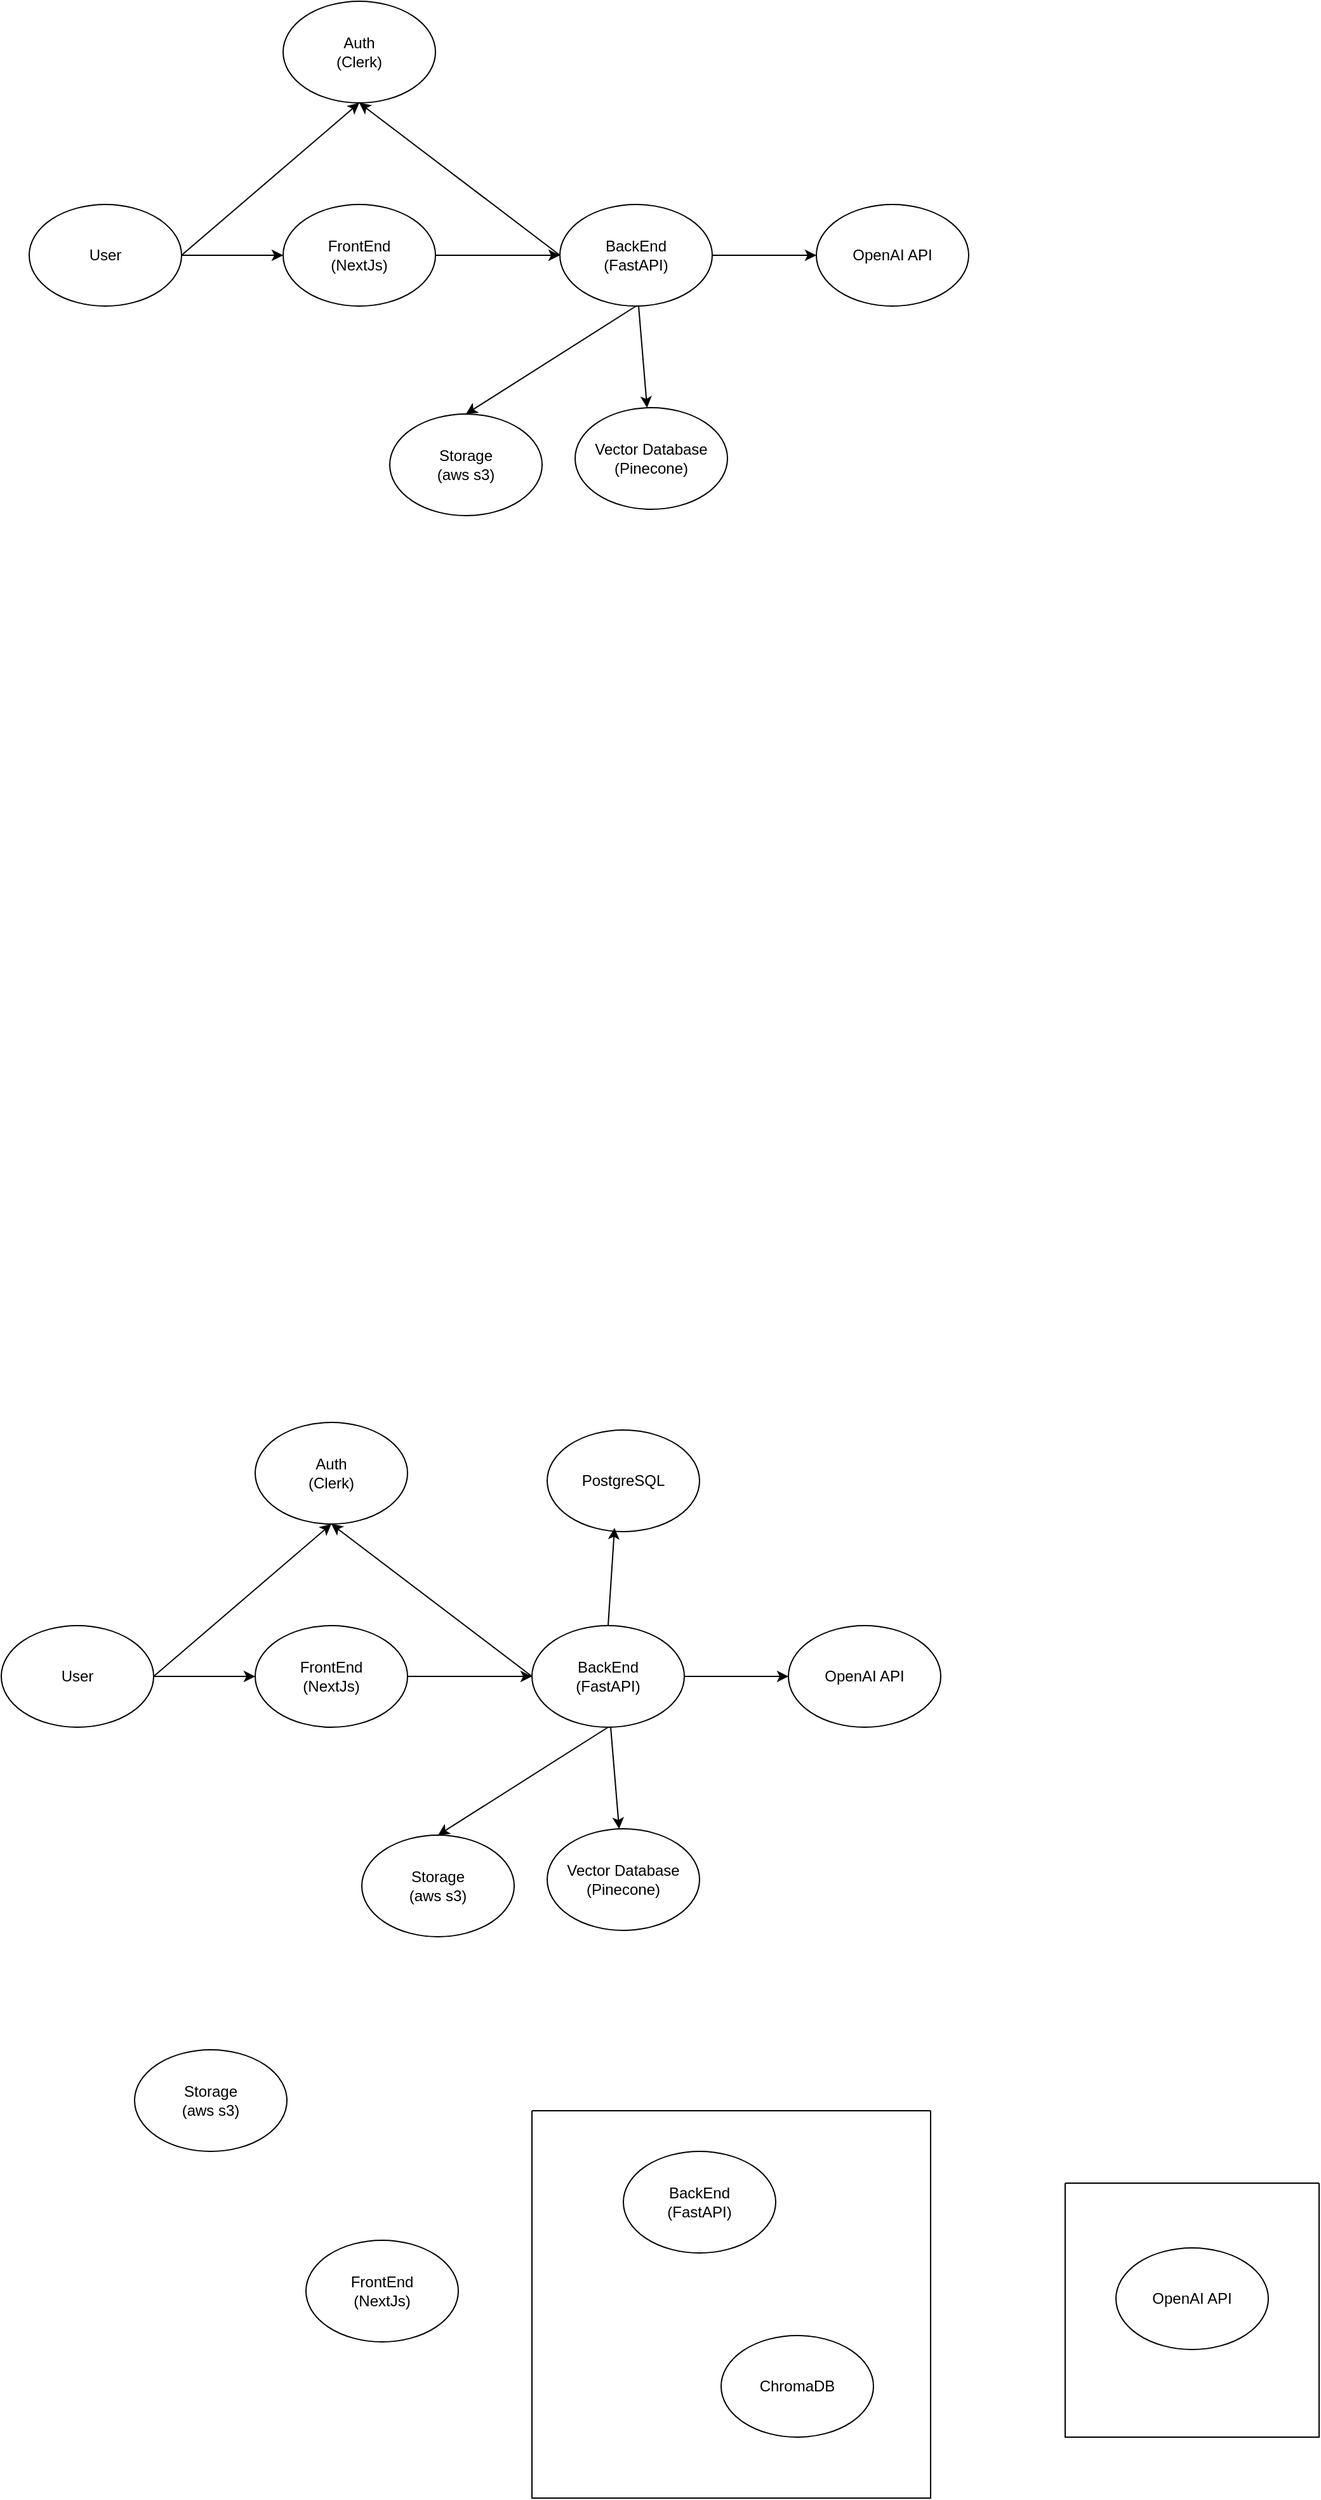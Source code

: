 <mxfile version="26.0.4">
  <diagram name="Page-1" id="yDXGCuGoEaqL-VErvjSq">
    <mxGraphModel dx="1242" dy="832" grid="0" gridSize="10" guides="1" tooltips="1" connect="1" arrows="1" fold="1" page="1" pageScale="1" pageWidth="827" pageHeight="1169" math="0" shadow="0">
      <root>
        <mxCell id="0" />
        <mxCell id="1" parent="0" />
        <mxCell id="OauRLrOld_A3xyYv3yS7-1" value="BackEnd&lt;div&gt;(FastAPI)&lt;/div&gt;" style="ellipse;whiteSpace=wrap;html=1;" vertex="1" parent="1">
          <mxGeometry x="488" y="340" width="120" height="80" as="geometry" />
        </mxCell>
        <mxCell id="OauRLrOld_A3xyYv3yS7-2" value="FrontEnd&lt;div&gt;(NextJs)&lt;/div&gt;" style="ellipse;whiteSpace=wrap;html=1;" vertex="1" parent="1">
          <mxGeometry x="270" y="340" width="120" height="80" as="geometry" />
        </mxCell>
        <mxCell id="OauRLrOld_A3xyYv3yS7-3" value="User" style="ellipse;whiteSpace=wrap;html=1;" vertex="1" parent="1">
          <mxGeometry x="70" y="340" width="120" height="80" as="geometry" />
        </mxCell>
        <mxCell id="OauRLrOld_A3xyYv3yS7-4" value="Auth&lt;div&gt;(Clerk)&lt;/div&gt;" style="ellipse;whiteSpace=wrap;html=1;" vertex="1" parent="1">
          <mxGeometry x="270" y="180" width="120" height="80" as="geometry" />
        </mxCell>
        <mxCell id="OauRLrOld_A3xyYv3yS7-5" value="Vector Database&lt;div&gt;(Pinecone)&lt;/div&gt;" style="ellipse;whiteSpace=wrap;html=1;" vertex="1" parent="1">
          <mxGeometry x="500" y="500" width="120" height="80" as="geometry" />
        </mxCell>
        <mxCell id="OauRLrOld_A3xyYv3yS7-6" value="Storage&lt;div&gt;&lt;span style=&quot;background-color: transparent; color: light-dark(rgb(0, 0, 0), rgb(255, 255, 255));&quot;&gt;(aws s3)&lt;/span&gt;&lt;/div&gt;" style="ellipse;whiteSpace=wrap;html=1;" vertex="1" parent="1">
          <mxGeometry x="354" y="505" width="120" height="80" as="geometry" />
        </mxCell>
        <mxCell id="OauRLrOld_A3xyYv3yS7-7" value="OpenAI API" style="ellipse;whiteSpace=wrap;html=1;" vertex="1" parent="1">
          <mxGeometry x="690" y="340" width="120" height="80" as="geometry" />
        </mxCell>
        <mxCell id="OauRLrOld_A3xyYv3yS7-8" value="" style="endArrow=classic;html=1;rounded=0;exitX=1;exitY=0.5;exitDx=0;exitDy=0;entryX=0;entryY=0.5;entryDx=0;entryDy=0;" edge="1" parent="1" source="OauRLrOld_A3xyYv3yS7-3" target="OauRLrOld_A3xyYv3yS7-2">
          <mxGeometry width="50" height="50" relative="1" as="geometry">
            <mxPoint x="190" y="480" as="sourcePoint" />
            <mxPoint x="240" y="430" as="targetPoint" />
          </mxGeometry>
        </mxCell>
        <mxCell id="OauRLrOld_A3xyYv3yS7-9" value="" style="endArrow=classic;html=1;rounded=0;exitX=1;exitY=0.5;exitDx=0;exitDy=0;entryX=0.5;entryY=1;entryDx=0;entryDy=0;" edge="1" parent="1" source="OauRLrOld_A3xyYv3yS7-3" target="OauRLrOld_A3xyYv3yS7-4">
          <mxGeometry width="50" height="50" relative="1" as="geometry">
            <mxPoint x="200" y="390" as="sourcePoint" />
            <mxPoint x="280" y="390" as="targetPoint" />
          </mxGeometry>
        </mxCell>
        <mxCell id="OauRLrOld_A3xyYv3yS7-10" value="" style="endArrow=classic;html=1;rounded=0;exitX=1;exitY=0.5;exitDx=0;exitDy=0;entryX=0;entryY=0.5;entryDx=0;entryDy=0;" edge="1" parent="1" source="OauRLrOld_A3xyYv3yS7-2" target="OauRLrOld_A3xyYv3yS7-1">
          <mxGeometry width="50" height="50" relative="1" as="geometry">
            <mxPoint x="200" y="390" as="sourcePoint" />
            <mxPoint x="280" y="390" as="targetPoint" />
          </mxGeometry>
        </mxCell>
        <mxCell id="OauRLrOld_A3xyYv3yS7-11" value="" style="endArrow=classic;html=1;rounded=0;exitX=0;exitY=0.5;exitDx=0;exitDy=0;entryX=0.5;entryY=1;entryDx=0;entryDy=0;" edge="1" parent="1" source="OauRLrOld_A3xyYv3yS7-1" target="OauRLrOld_A3xyYv3yS7-4">
          <mxGeometry width="50" height="50" relative="1" as="geometry">
            <mxPoint x="200" y="390" as="sourcePoint" />
            <mxPoint x="280" y="230" as="targetPoint" />
          </mxGeometry>
        </mxCell>
        <mxCell id="OauRLrOld_A3xyYv3yS7-12" value="" style="endArrow=classic;html=1;rounded=0;exitX=1;exitY=0.5;exitDx=0;exitDy=0;entryX=0;entryY=0.5;entryDx=0;entryDy=0;" edge="1" parent="1" source="OauRLrOld_A3xyYv3yS7-1" target="OauRLrOld_A3xyYv3yS7-7">
          <mxGeometry width="50" height="50" relative="1" as="geometry">
            <mxPoint x="400" y="390" as="sourcePoint" />
            <mxPoint x="500" y="390" as="targetPoint" />
          </mxGeometry>
        </mxCell>
        <mxCell id="OauRLrOld_A3xyYv3yS7-13" value="" style="endArrow=classic;html=1;rounded=0;exitX=0.5;exitY=1;exitDx=0;exitDy=0;entryX=0.5;entryY=0;entryDx=0;entryDy=0;" edge="1" parent="1" source="OauRLrOld_A3xyYv3yS7-1" target="OauRLrOld_A3xyYv3yS7-6">
          <mxGeometry width="50" height="50" relative="1" as="geometry">
            <mxPoint x="390" y="490" as="sourcePoint" />
            <mxPoint x="440" y="440" as="targetPoint" />
          </mxGeometry>
        </mxCell>
        <mxCell id="OauRLrOld_A3xyYv3yS7-14" value="" style="endArrow=classic;html=1;rounded=0;" edge="1" parent="1" target="OauRLrOld_A3xyYv3yS7-5">
          <mxGeometry width="50" height="50" relative="1" as="geometry">
            <mxPoint x="550" y="420" as="sourcePoint" />
            <mxPoint x="424" y="515" as="targetPoint" />
          </mxGeometry>
        </mxCell>
        <mxCell id="OauRLrOld_A3xyYv3yS7-15" value="BackEnd&lt;div&gt;(FastAPI)&lt;/div&gt;" style="ellipse;whiteSpace=wrap;html=1;" vertex="1" parent="1">
          <mxGeometry x="466" y="1459" width="120" height="80" as="geometry" />
        </mxCell>
        <mxCell id="OauRLrOld_A3xyYv3yS7-16" value="FrontEnd&lt;div&gt;(NextJs)&lt;/div&gt;" style="ellipse;whiteSpace=wrap;html=1;" vertex="1" parent="1">
          <mxGeometry x="248" y="1459" width="120" height="80" as="geometry" />
        </mxCell>
        <mxCell id="OauRLrOld_A3xyYv3yS7-17" value="User" style="ellipse;whiteSpace=wrap;html=1;" vertex="1" parent="1">
          <mxGeometry x="48" y="1459" width="120" height="80" as="geometry" />
        </mxCell>
        <mxCell id="OauRLrOld_A3xyYv3yS7-18" value="Auth&lt;div&gt;(Clerk)&lt;/div&gt;" style="ellipse;whiteSpace=wrap;html=1;" vertex="1" parent="1">
          <mxGeometry x="248" y="1299" width="120" height="80" as="geometry" />
        </mxCell>
        <mxCell id="OauRLrOld_A3xyYv3yS7-19" value="Vector Database&lt;div&gt;(Pinecone)&lt;/div&gt;" style="ellipse;whiteSpace=wrap;html=1;" vertex="1" parent="1">
          <mxGeometry x="478" y="1619" width="120" height="80" as="geometry" />
        </mxCell>
        <mxCell id="OauRLrOld_A3xyYv3yS7-20" value="Storage&lt;div&gt;&lt;span style=&quot;background-color: transparent; color: light-dark(rgb(0, 0, 0), rgb(255, 255, 255));&quot;&gt;(aws s3)&lt;/span&gt;&lt;/div&gt;" style="ellipse;whiteSpace=wrap;html=1;" vertex="1" parent="1">
          <mxGeometry x="332" y="1624" width="120" height="80" as="geometry" />
        </mxCell>
        <mxCell id="OauRLrOld_A3xyYv3yS7-21" value="OpenAI API" style="ellipse;whiteSpace=wrap;html=1;" vertex="1" parent="1">
          <mxGeometry x="668" y="1459" width="120" height="80" as="geometry" />
        </mxCell>
        <mxCell id="OauRLrOld_A3xyYv3yS7-22" value="" style="endArrow=classic;html=1;rounded=0;exitX=1;exitY=0.5;exitDx=0;exitDy=0;entryX=0;entryY=0.5;entryDx=0;entryDy=0;" edge="1" parent="1" source="OauRLrOld_A3xyYv3yS7-17" target="OauRLrOld_A3xyYv3yS7-16">
          <mxGeometry width="50" height="50" relative="1" as="geometry">
            <mxPoint x="168" y="1599" as="sourcePoint" />
            <mxPoint x="218" y="1549" as="targetPoint" />
          </mxGeometry>
        </mxCell>
        <mxCell id="OauRLrOld_A3xyYv3yS7-23" value="" style="endArrow=classic;html=1;rounded=0;exitX=1;exitY=0.5;exitDx=0;exitDy=0;entryX=0.5;entryY=1;entryDx=0;entryDy=0;" edge="1" parent="1" source="OauRLrOld_A3xyYv3yS7-17" target="OauRLrOld_A3xyYv3yS7-18">
          <mxGeometry width="50" height="50" relative="1" as="geometry">
            <mxPoint x="178" y="1509" as="sourcePoint" />
            <mxPoint x="258" y="1509" as="targetPoint" />
          </mxGeometry>
        </mxCell>
        <mxCell id="OauRLrOld_A3xyYv3yS7-24" value="" style="endArrow=classic;html=1;rounded=0;exitX=1;exitY=0.5;exitDx=0;exitDy=0;entryX=0;entryY=0.5;entryDx=0;entryDy=0;" edge="1" parent="1" source="OauRLrOld_A3xyYv3yS7-16" target="OauRLrOld_A3xyYv3yS7-15">
          <mxGeometry width="50" height="50" relative="1" as="geometry">
            <mxPoint x="178" y="1509" as="sourcePoint" />
            <mxPoint x="258" y="1509" as="targetPoint" />
          </mxGeometry>
        </mxCell>
        <mxCell id="OauRLrOld_A3xyYv3yS7-25" value="" style="endArrow=classic;html=1;rounded=0;exitX=0;exitY=0.5;exitDx=0;exitDy=0;entryX=0.5;entryY=1;entryDx=0;entryDy=0;" edge="1" parent="1" source="OauRLrOld_A3xyYv3yS7-15" target="OauRLrOld_A3xyYv3yS7-18">
          <mxGeometry width="50" height="50" relative="1" as="geometry">
            <mxPoint x="178" y="1509" as="sourcePoint" />
            <mxPoint x="258" y="1349" as="targetPoint" />
          </mxGeometry>
        </mxCell>
        <mxCell id="OauRLrOld_A3xyYv3yS7-26" value="" style="endArrow=classic;html=1;rounded=0;exitX=1;exitY=0.5;exitDx=0;exitDy=0;entryX=0;entryY=0.5;entryDx=0;entryDy=0;" edge="1" parent="1" source="OauRLrOld_A3xyYv3yS7-15" target="OauRLrOld_A3xyYv3yS7-21">
          <mxGeometry width="50" height="50" relative="1" as="geometry">
            <mxPoint x="378" y="1509" as="sourcePoint" />
            <mxPoint x="478" y="1509" as="targetPoint" />
          </mxGeometry>
        </mxCell>
        <mxCell id="OauRLrOld_A3xyYv3yS7-27" value="" style="endArrow=classic;html=1;rounded=0;exitX=0.5;exitY=1;exitDx=0;exitDy=0;entryX=0.5;entryY=0;entryDx=0;entryDy=0;" edge="1" parent="1" source="OauRLrOld_A3xyYv3yS7-15" target="OauRLrOld_A3xyYv3yS7-20">
          <mxGeometry width="50" height="50" relative="1" as="geometry">
            <mxPoint x="368" y="1609" as="sourcePoint" />
            <mxPoint x="418" y="1559" as="targetPoint" />
          </mxGeometry>
        </mxCell>
        <mxCell id="OauRLrOld_A3xyYv3yS7-28" value="" style="endArrow=classic;html=1;rounded=0;" edge="1" parent="1" target="OauRLrOld_A3xyYv3yS7-19">
          <mxGeometry width="50" height="50" relative="1" as="geometry">
            <mxPoint x="528" y="1539" as="sourcePoint" />
            <mxPoint x="402" y="1634" as="targetPoint" />
          </mxGeometry>
        </mxCell>
        <mxCell id="OauRLrOld_A3xyYv3yS7-29" value="" style="swimlane;startSize=0;" vertex="1" parent="1">
          <mxGeometry x="886" y="1898" width="200" height="200" as="geometry" />
        </mxCell>
        <mxCell id="OauRLrOld_A3xyYv3yS7-30" value="OpenAI API" style="ellipse;whiteSpace=wrap;html=1;" vertex="1" parent="OauRLrOld_A3xyYv3yS7-29">
          <mxGeometry x="40" y="51" width="120" height="80" as="geometry" />
        </mxCell>
        <mxCell id="OauRLrOld_A3xyYv3yS7-31" value="" style="swimlane;startSize=0;" vertex="1" parent="1">
          <mxGeometry x="466" y="1841" width="314" height="305" as="geometry" />
        </mxCell>
        <mxCell id="OauRLrOld_A3xyYv3yS7-33" value="ChromaDB" style="ellipse;whiteSpace=wrap;html=1;" vertex="1" parent="OauRLrOld_A3xyYv3yS7-31">
          <mxGeometry x="149" y="177" width="120" height="80" as="geometry" />
        </mxCell>
        <mxCell id="OauRLrOld_A3xyYv3yS7-34" value="BackEnd&lt;div&gt;(FastAPI)&lt;/div&gt;" style="ellipse;whiteSpace=wrap;html=1;" vertex="1" parent="OauRLrOld_A3xyYv3yS7-31">
          <mxGeometry x="72" y="32" width="120" height="80" as="geometry" />
        </mxCell>
        <mxCell id="OauRLrOld_A3xyYv3yS7-35" value="FrontEnd&lt;div&gt;(NextJs)&lt;/div&gt;" style="ellipse;whiteSpace=wrap;html=1;" vertex="1" parent="1">
          <mxGeometry x="288" y="1943" width="120" height="80" as="geometry" />
        </mxCell>
        <mxCell id="OauRLrOld_A3xyYv3yS7-36" value="Storage&lt;div&gt;&lt;span style=&quot;background-color: transparent; color: light-dark(rgb(0, 0, 0), rgb(255, 255, 255));&quot;&gt;(aws s3)&lt;/span&gt;&lt;/div&gt;" style="ellipse;whiteSpace=wrap;html=1;" vertex="1" parent="1">
          <mxGeometry x="153" y="1793" width="120" height="80" as="geometry" />
        </mxCell>
        <mxCell id="OauRLrOld_A3xyYv3yS7-37" value="PostgreSQL" style="ellipse;whiteSpace=wrap;html=1;" vertex="1" parent="1">
          <mxGeometry x="478" y="1305" width="120" height="80" as="geometry" />
        </mxCell>
        <mxCell id="OauRLrOld_A3xyYv3yS7-38" value="" style="endArrow=classic;html=1;rounded=0;entryX=0.442;entryY=0.963;entryDx=0;entryDy=0;entryPerimeter=0;exitX=0.5;exitY=0;exitDx=0;exitDy=0;" edge="1" parent="1" source="OauRLrOld_A3xyYv3yS7-15" target="OauRLrOld_A3xyYv3yS7-37">
          <mxGeometry width="50" height="50" relative="1" as="geometry">
            <mxPoint x="538" y="1549" as="sourcePoint" />
            <mxPoint x="545" y="1629" as="targetPoint" />
          </mxGeometry>
        </mxCell>
      </root>
    </mxGraphModel>
  </diagram>
</mxfile>
